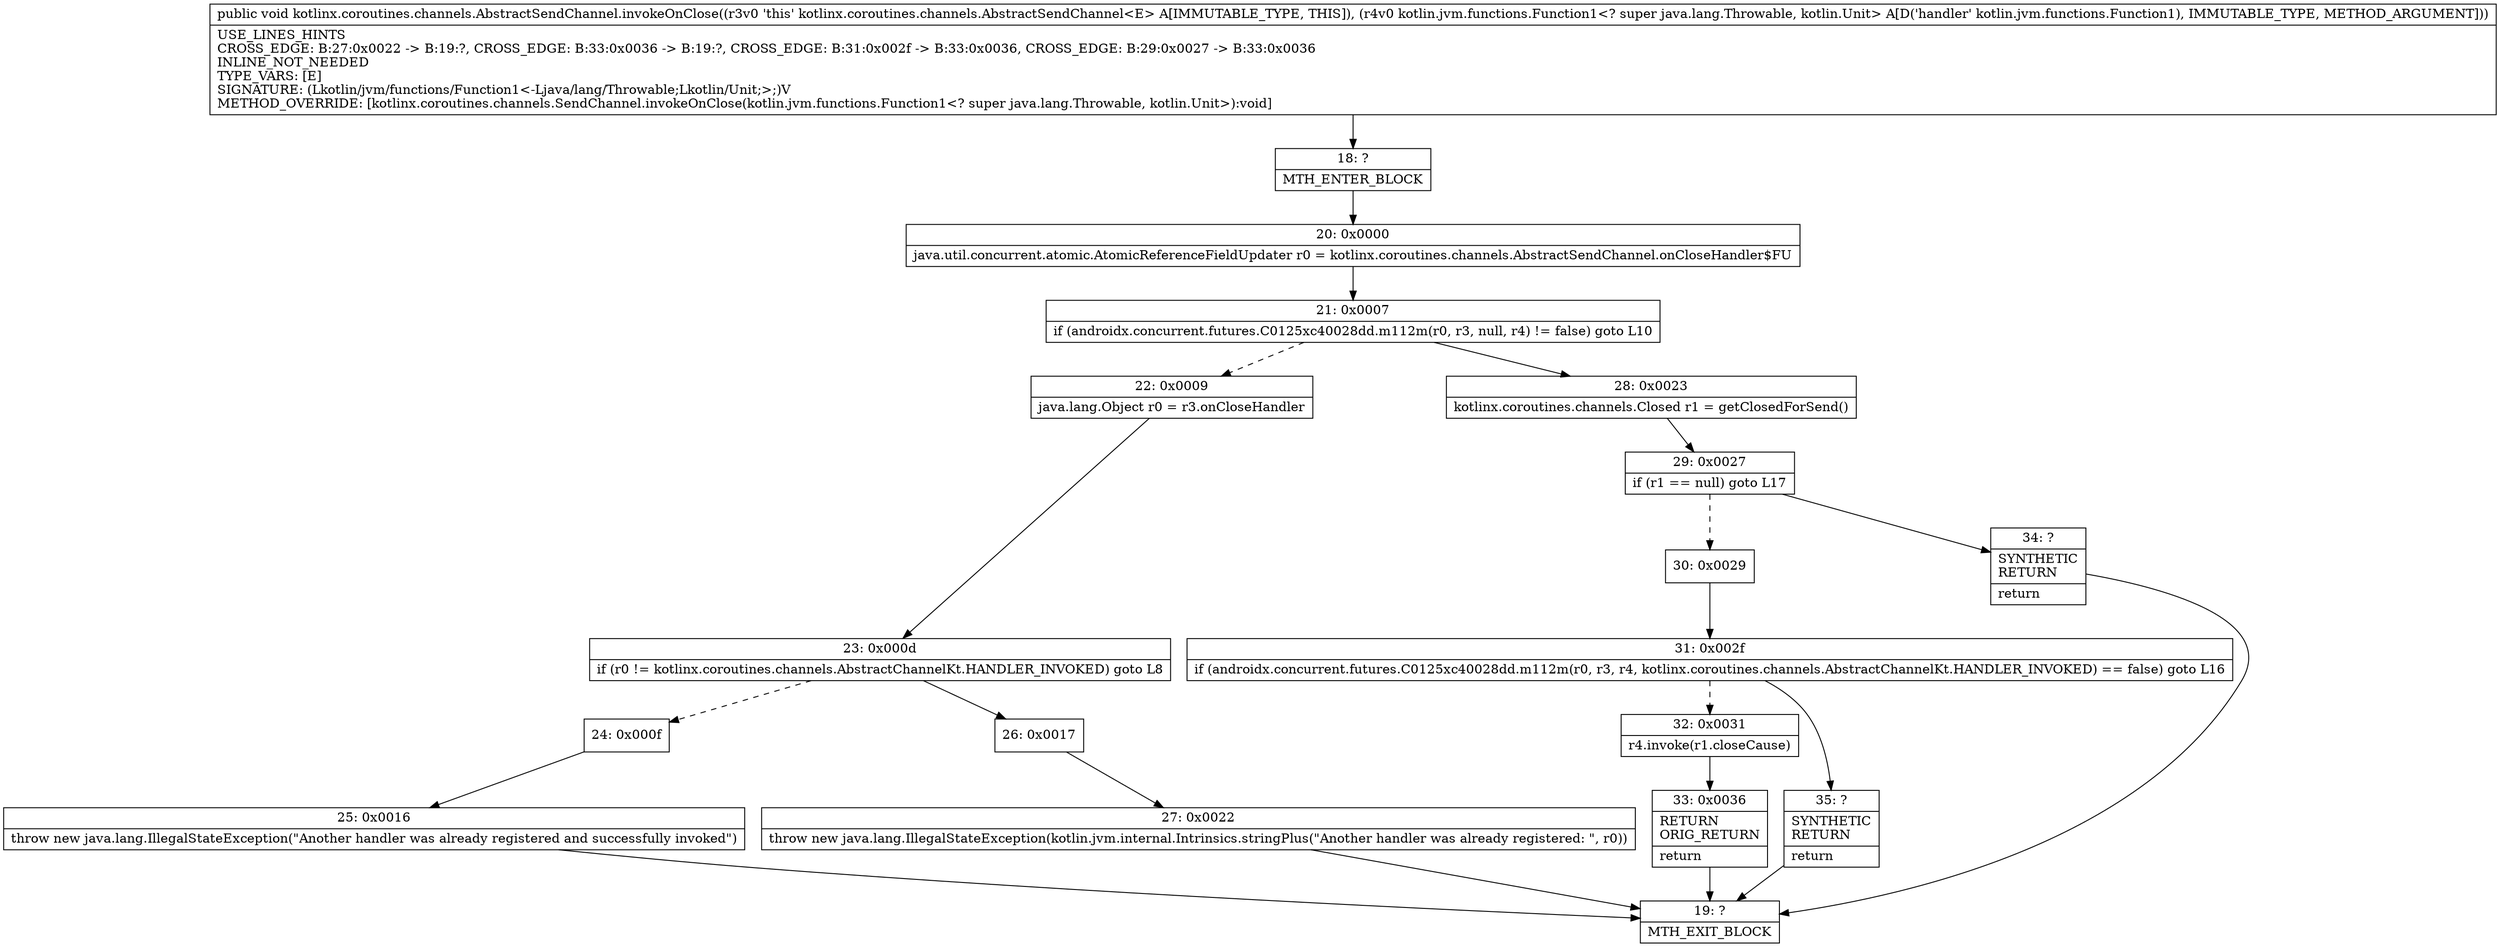 digraph "CFG forkotlinx.coroutines.channels.AbstractSendChannel.invokeOnClose(Lkotlin\/jvm\/functions\/Function1;)V" {
Node_18 [shape=record,label="{18\:\ ?|MTH_ENTER_BLOCK\l}"];
Node_20 [shape=record,label="{20\:\ 0x0000|java.util.concurrent.atomic.AtomicReferenceFieldUpdater r0 = kotlinx.coroutines.channels.AbstractSendChannel.onCloseHandler$FU\l}"];
Node_21 [shape=record,label="{21\:\ 0x0007|if (androidx.concurrent.futures.C0125xc40028dd.m112m(r0, r3, null, r4) != false) goto L10\l}"];
Node_22 [shape=record,label="{22\:\ 0x0009|java.lang.Object r0 = r3.onCloseHandler\l}"];
Node_23 [shape=record,label="{23\:\ 0x000d|if (r0 != kotlinx.coroutines.channels.AbstractChannelKt.HANDLER_INVOKED) goto L8\l}"];
Node_24 [shape=record,label="{24\:\ 0x000f}"];
Node_25 [shape=record,label="{25\:\ 0x0016|throw new java.lang.IllegalStateException(\"Another handler was already registered and successfully invoked\")\l}"];
Node_19 [shape=record,label="{19\:\ ?|MTH_EXIT_BLOCK\l}"];
Node_26 [shape=record,label="{26\:\ 0x0017}"];
Node_27 [shape=record,label="{27\:\ 0x0022|throw new java.lang.IllegalStateException(kotlin.jvm.internal.Intrinsics.stringPlus(\"Another handler was already registered: \", r0))\l}"];
Node_28 [shape=record,label="{28\:\ 0x0023|kotlinx.coroutines.channels.Closed r1 = getClosedForSend()\l}"];
Node_29 [shape=record,label="{29\:\ 0x0027|if (r1 == null) goto L17\l}"];
Node_30 [shape=record,label="{30\:\ 0x0029}"];
Node_31 [shape=record,label="{31\:\ 0x002f|if (androidx.concurrent.futures.C0125xc40028dd.m112m(r0, r3, r4, kotlinx.coroutines.channels.AbstractChannelKt.HANDLER_INVOKED) == false) goto L16\l}"];
Node_32 [shape=record,label="{32\:\ 0x0031|r4.invoke(r1.closeCause)\l}"];
Node_33 [shape=record,label="{33\:\ 0x0036|RETURN\lORIG_RETURN\l|return\l}"];
Node_35 [shape=record,label="{35\:\ ?|SYNTHETIC\lRETURN\l|return\l}"];
Node_34 [shape=record,label="{34\:\ ?|SYNTHETIC\lRETURN\l|return\l}"];
MethodNode[shape=record,label="{public void kotlinx.coroutines.channels.AbstractSendChannel.invokeOnClose((r3v0 'this' kotlinx.coroutines.channels.AbstractSendChannel\<E\> A[IMMUTABLE_TYPE, THIS]), (r4v0 kotlin.jvm.functions.Function1\<? super java.lang.Throwable, kotlin.Unit\> A[D('handler' kotlin.jvm.functions.Function1), IMMUTABLE_TYPE, METHOD_ARGUMENT]))  | USE_LINES_HINTS\lCROSS_EDGE: B:27:0x0022 \-\> B:19:?, CROSS_EDGE: B:33:0x0036 \-\> B:19:?, CROSS_EDGE: B:31:0x002f \-\> B:33:0x0036, CROSS_EDGE: B:29:0x0027 \-\> B:33:0x0036\lINLINE_NOT_NEEDED\lTYPE_VARS: [E]\lSIGNATURE: (Lkotlin\/jvm\/functions\/Function1\<\-Ljava\/lang\/Throwable;Lkotlin\/Unit;\>;)V\lMETHOD_OVERRIDE: [kotlinx.coroutines.channels.SendChannel.invokeOnClose(kotlin.jvm.functions.Function1\<? super java.lang.Throwable, kotlin.Unit\>):void]\l}"];
MethodNode -> Node_18;Node_18 -> Node_20;
Node_20 -> Node_21;
Node_21 -> Node_22[style=dashed];
Node_21 -> Node_28;
Node_22 -> Node_23;
Node_23 -> Node_24[style=dashed];
Node_23 -> Node_26;
Node_24 -> Node_25;
Node_25 -> Node_19;
Node_26 -> Node_27;
Node_27 -> Node_19;
Node_28 -> Node_29;
Node_29 -> Node_30[style=dashed];
Node_29 -> Node_34;
Node_30 -> Node_31;
Node_31 -> Node_32[style=dashed];
Node_31 -> Node_35;
Node_32 -> Node_33;
Node_33 -> Node_19;
Node_35 -> Node_19;
Node_34 -> Node_19;
}


